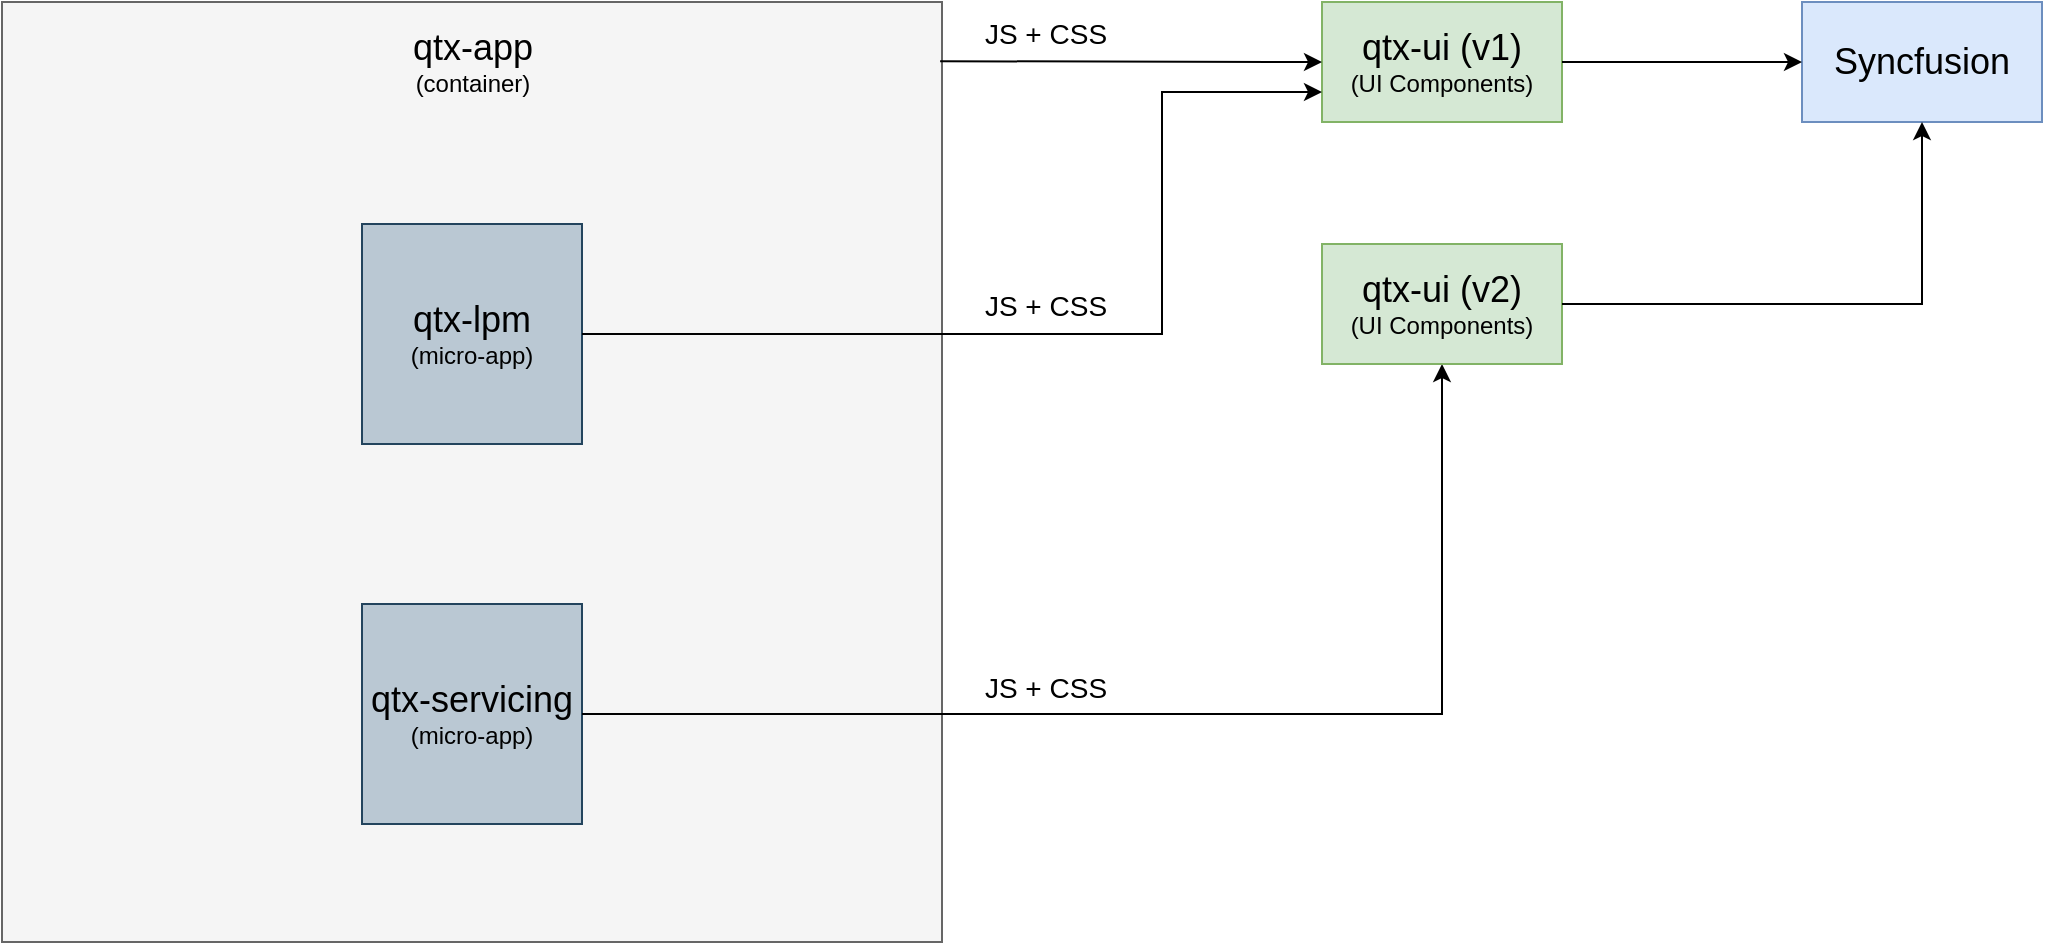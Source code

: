 <mxfile version="18.0.2" type="github">
  <diagram name="Page-1" id="5f0bae14-7c28-e335-631c-24af17079c00">
    <mxGraphModel dx="1127" dy="739" grid="1" gridSize="10" guides="1" tooltips="1" connect="1" arrows="1" fold="1" page="1" pageScale="1" pageWidth="1100" pageHeight="850" background="none" math="0" shadow="0">
      <root>
        <mxCell id="0" />
        <mxCell id="1" parent="0" />
        <mxCell id="cuQhHti88fIW8_ir2L4O-1" value="" style="whiteSpace=wrap;html=1;aspect=fixed;align=center;fillColor=#f5f5f5;strokeColor=#666666;fontColor=#333333;" vertex="1" parent="1">
          <mxGeometry x="20" y="39" width="470" height="470" as="geometry" />
        </mxCell>
        <mxCell id="cuQhHti88fIW8_ir2L4O-2" value="&lt;font style=&quot;font-size: 18px;&quot;&gt;qtx-ui (v1)&lt;br&gt;&lt;/font&gt;(UI Components)" style="rounded=0;whiteSpace=wrap;html=1;fillColor=#d5e8d4;strokeColor=#82b366;" vertex="1" parent="1">
          <mxGeometry x="680" y="39" width="120" height="60" as="geometry" />
        </mxCell>
        <mxCell id="cuQhHti88fIW8_ir2L4O-3" value="&lt;font style=&quot;font-size: 18px;&quot;&gt;qtx-app&lt;/font&gt;&lt;br&gt;(container)" style="text;html=1;strokeColor=none;fillColor=none;align=center;verticalAlign=middle;whiteSpace=wrap;rounded=0;" vertex="1" parent="1">
          <mxGeometry x="182.5" y="39" width="145" height="60" as="geometry" />
        </mxCell>
        <mxCell id="cuQhHti88fIW8_ir2L4O-7" value="" style="endArrow=classic;html=1;rounded=0;entryX=0;entryY=0.5;entryDx=0;entryDy=0;exitX=0.998;exitY=0.063;exitDx=0;exitDy=0;exitPerimeter=0;" edge="1" parent="1" source="cuQhHti88fIW8_ir2L4O-1" target="cuQhHti88fIW8_ir2L4O-2">
          <mxGeometry width="50" height="50" relative="1" as="geometry">
            <mxPoint x="490" y="229" as="sourcePoint" />
            <mxPoint x="430" y="239" as="targetPoint" />
          </mxGeometry>
        </mxCell>
        <mxCell id="cuQhHti88fIW8_ir2L4O-8" value="&lt;font style=&quot;font-size: 18px;&quot;&gt;qtx-lpm&lt;/font&gt;&lt;br&gt;(micro-app)" style="whiteSpace=wrap;html=1;aspect=fixed;fillColor=#bac8d3;strokeColor=#23445d;" vertex="1" parent="1">
          <mxGeometry x="200" y="150" width="110" height="110" as="geometry" />
        </mxCell>
        <mxCell id="cuQhHti88fIW8_ir2L4O-9" value="&lt;font style=&quot;font-size: 18px;&quot;&gt;qtx-servicing&lt;/font&gt;&lt;br&gt;(micro-app)" style="whiteSpace=wrap;html=1;aspect=fixed;fillColor=#bac8d3;strokeColor=#23445d;" vertex="1" parent="1">
          <mxGeometry x="200" y="340" width="110" height="110" as="geometry" />
        </mxCell>
        <mxCell id="cuQhHti88fIW8_ir2L4O-10" value="" style="endArrow=classic;html=1;rounded=0;exitX=1;exitY=0.5;exitDx=0;exitDy=0;entryX=0;entryY=0.75;entryDx=0;entryDy=0;" edge="1" parent="1" source="cuQhHti88fIW8_ir2L4O-8" target="cuQhHti88fIW8_ir2L4O-2">
          <mxGeometry width="50" height="50" relative="1" as="geometry">
            <mxPoint x="380" y="289" as="sourcePoint" />
            <mxPoint x="740" y="99" as="targetPoint" />
            <Array as="points">
              <mxPoint x="600" y="205" />
              <mxPoint x="600" y="84" />
            </Array>
          </mxGeometry>
        </mxCell>
        <mxCell id="cuQhHti88fIW8_ir2L4O-11" value="" style="endArrow=classic;html=1;rounded=0;exitX=1;exitY=0.5;exitDx=0;exitDy=0;entryX=0.5;entryY=1;entryDx=0;entryDy=0;" edge="1" parent="1" source="cuQhHti88fIW8_ir2L4O-9" target="cuQhHti88fIW8_ir2L4O-14">
          <mxGeometry width="50" height="50" relative="1" as="geometry">
            <mxPoint x="380" y="289" as="sourcePoint" />
            <mxPoint x="700" y="229" as="targetPoint" />
            <Array as="points">
              <mxPoint x="740" y="395" />
            </Array>
          </mxGeometry>
        </mxCell>
        <mxCell id="cuQhHti88fIW8_ir2L4O-12" value="&lt;span style=&quot;font-size: 18px;&quot;&gt;Syncfusion&lt;/span&gt;" style="rounded=0;whiteSpace=wrap;html=1;fillColor=#dae8fc;strokeColor=#6c8ebf;" vertex="1" parent="1">
          <mxGeometry x="920" y="39" width="120" height="60" as="geometry" />
        </mxCell>
        <mxCell id="cuQhHti88fIW8_ir2L4O-13" value="" style="endArrow=classic;html=1;rounded=0;fontSize=18;exitX=1;exitY=0.5;exitDx=0;exitDy=0;entryX=0;entryY=0.5;entryDx=0;entryDy=0;" edge="1" parent="1" source="cuQhHti88fIW8_ir2L4O-2" target="cuQhHti88fIW8_ir2L4O-12">
          <mxGeometry width="50" height="50" relative="1" as="geometry">
            <mxPoint x="850" y="59" as="sourcePoint" />
            <mxPoint x="880" y="149" as="targetPoint" />
          </mxGeometry>
        </mxCell>
        <mxCell id="cuQhHti88fIW8_ir2L4O-14" value="&lt;font style=&quot;font-size: 18px;&quot;&gt;qtx-ui (v2)&lt;br&gt;&lt;/font&gt;(UI Components)" style="rounded=0;whiteSpace=wrap;html=1;fillColor=#d5e8d4;strokeColor=#82b366;" vertex="1" parent="1">
          <mxGeometry x="680" y="160" width="120" height="60" as="geometry" />
        </mxCell>
        <mxCell id="cuQhHti88fIW8_ir2L4O-16" value="" style="endArrow=classic;html=1;rounded=0;fontSize=18;exitX=1;exitY=0.5;exitDx=0;exitDy=0;entryX=0.5;entryY=1;entryDx=0;entryDy=0;" edge="1" parent="1" source="cuQhHti88fIW8_ir2L4O-14" target="cuQhHti88fIW8_ir2L4O-12">
          <mxGeometry width="50" height="50" relative="1" as="geometry">
            <mxPoint x="810" y="79" as="sourcePoint" />
            <mxPoint x="930" y="79" as="targetPoint" />
            <Array as="points">
              <mxPoint x="980" y="190" />
            </Array>
          </mxGeometry>
        </mxCell>
        <mxCell id="cuQhHti88fIW8_ir2L4O-17" value="&lt;font style=&quot;font-size: 14px;&quot;&gt;JS + CSS&lt;/font&gt;" style="text;html=1;strokeColor=none;fillColor=none;align=center;verticalAlign=middle;whiteSpace=wrap;rounded=0;fontSize=18;" vertex="1" parent="1">
          <mxGeometry x="497" y="43" width="90" height="21" as="geometry" />
        </mxCell>
        <mxCell id="cuQhHti88fIW8_ir2L4O-18" value="&lt;font style=&quot;font-size: 14px;&quot;&gt;JS + CSS&lt;/font&gt;" style="text;html=1;strokeColor=none;fillColor=none;align=center;verticalAlign=middle;whiteSpace=wrap;rounded=0;fontSize=18;" vertex="1" parent="1">
          <mxGeometry x="497" y="370" width="90" height="21" as="geometry" />
        </mxCell>
        <mxCell id="cuQhHti88fIW8_ir2L4O-20" value="&lt;font style=&quot;font-size: 14px;&quot;&gt;JS + CSS&lt;/font&gt;" style="text;html=1;strokeColor=none;fillColor=none;align=center;verticalAlign=middle;whiteSpace=wrap;rounded=0;fontSize=18;" vertex="1" parent="1">
          <mxGeometry x="497" y="179.5" width="90" height="21" as="geometry" />
        </mxCell>
      </root>
    </mxGraphModel>
  </diagram>
</mxfile>
